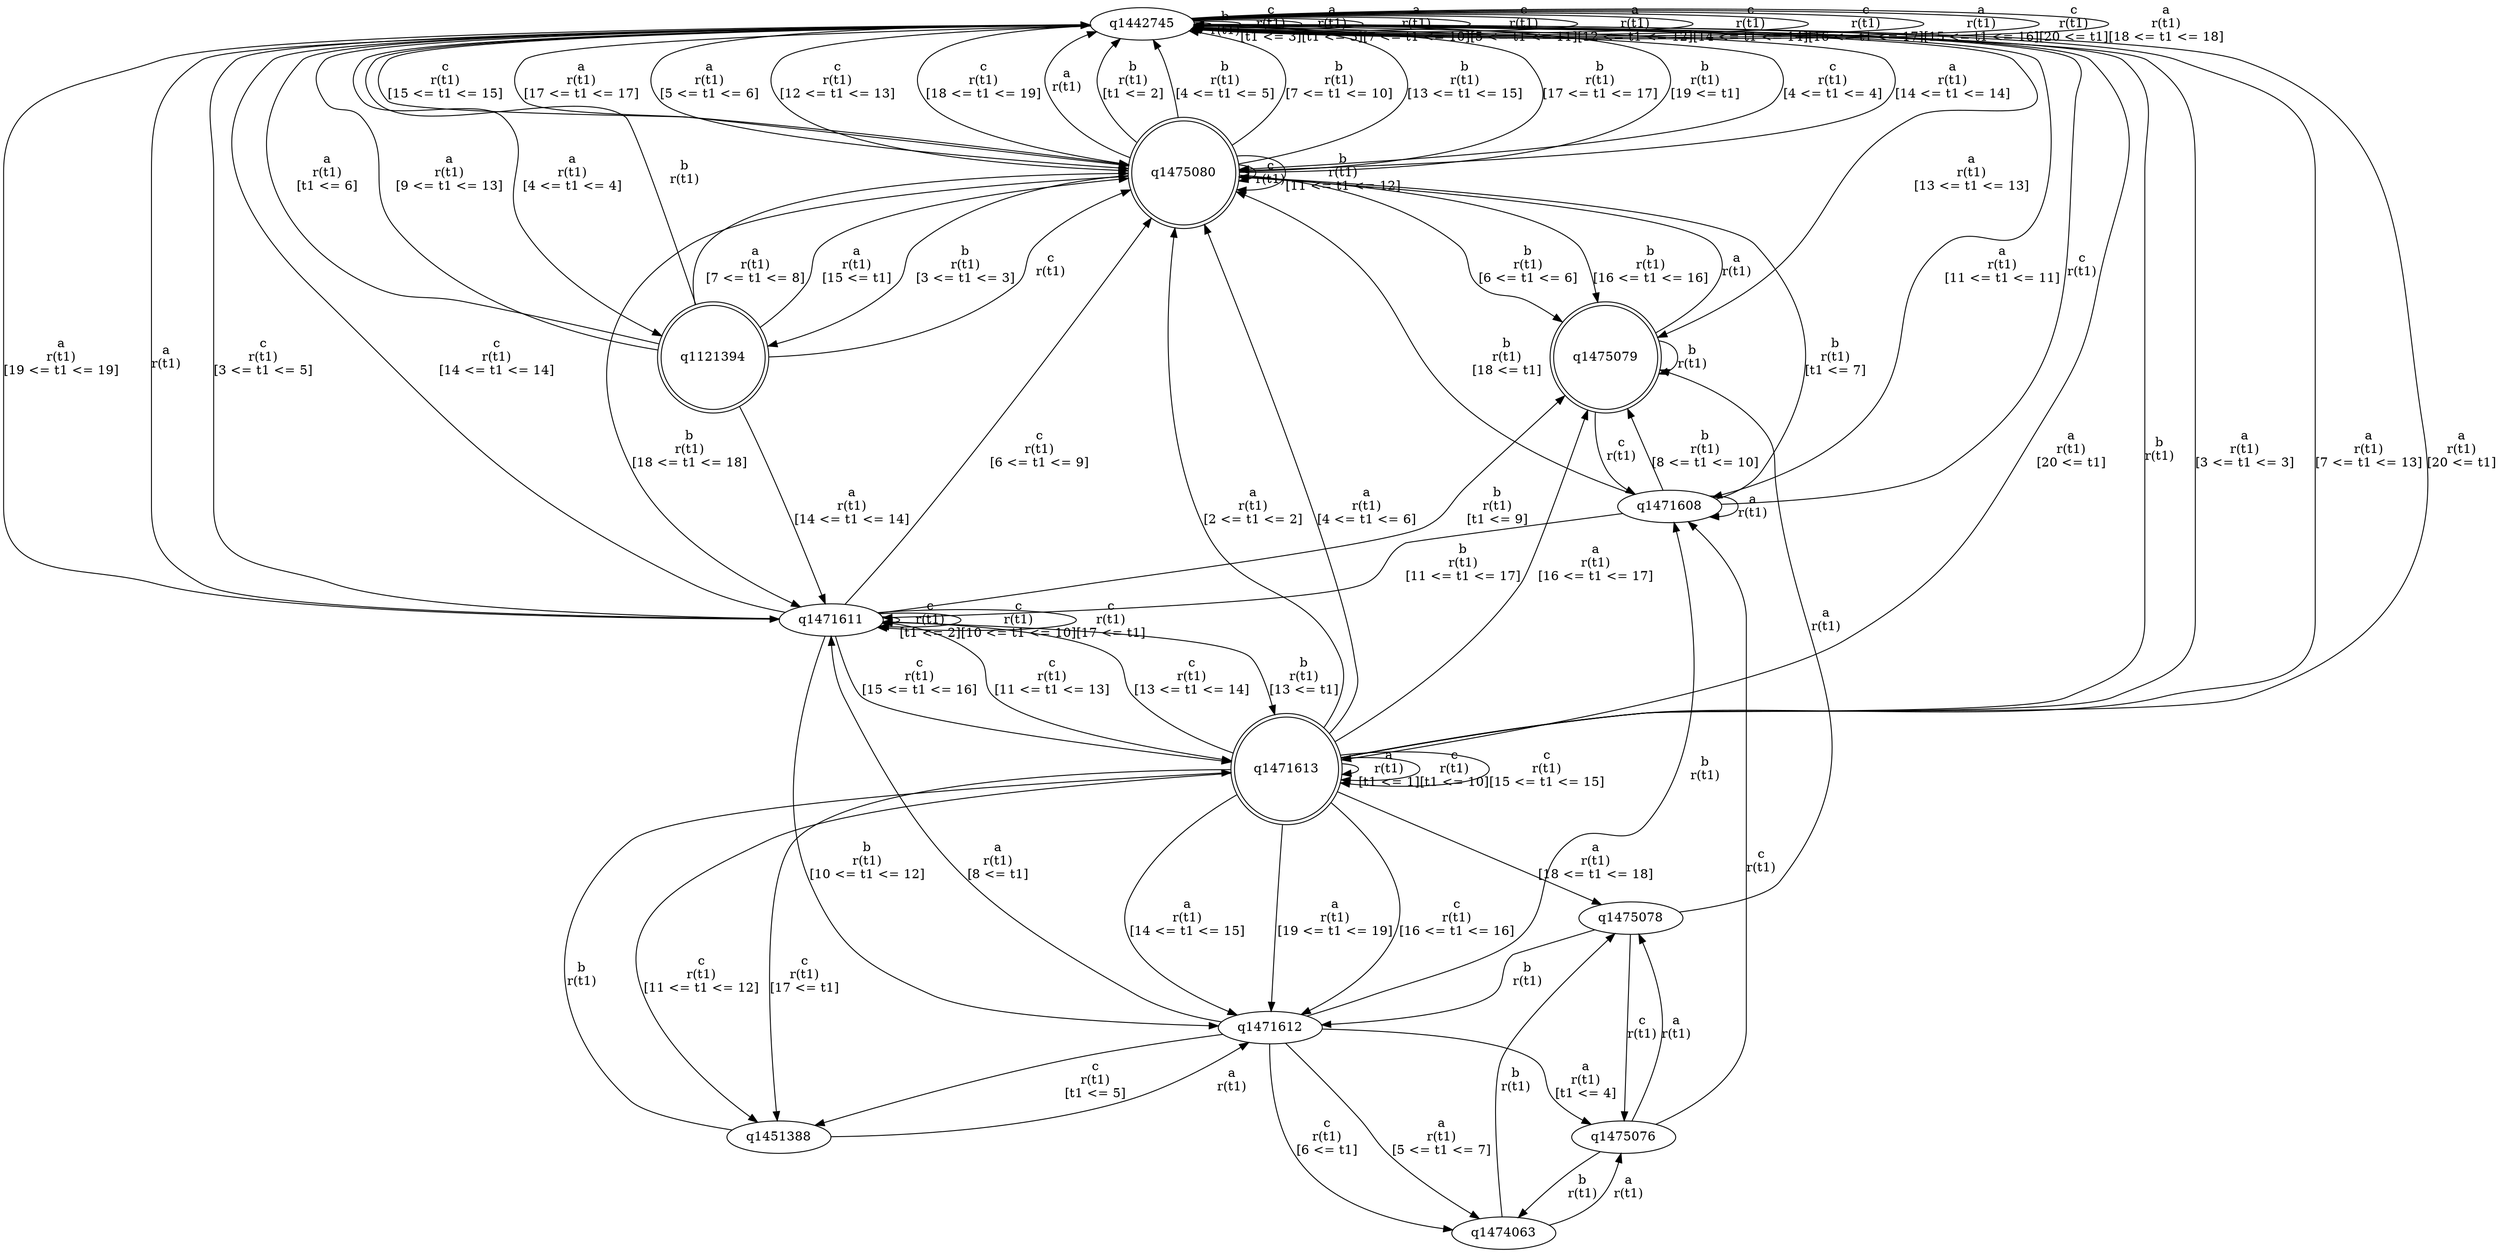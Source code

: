 digraph "tests_1/test8/solution101/solution_verwer" {
	q1442745[label=q1442745]
	q1475080[label=q1475080 shape=doublecircle]
	q1121394[label=q1121394 shape=doublecircle]
	q1471611[label=q1471611]
	q1475079[label=q1475079 shape=doublecircle]
	q1471608[label=q1471608]
	q1471612[label=q1471612]
	q1451388[label=q1451388]
	q1471613[label=q1471613 shape=doublecircle]
	q1475078[label=q1475078]
	q1475076[label=q1475076]
	q1474063[label=q1474063]
	q1442745 -> q1442745[label="b\nr(t1)\n"]
	q1442745 -> q1442745[label="c\nr(t1)\n[t1 <= 3]"]
	q1442745 -> q1442745[label="a\nr(t1)\n[t1 <= 3]"]
	q1442745 -> q1475080[label="c\nr(t1)\n[4 <= t1 <= 4]"]
	q1475080 -> q1442745[label="a\nr(t1)\n"]
	q1475080 -> q1475080[label="c\nr(t1)\n"]
	q1475080 -> q1442745[label="b\nr(t1)\n[t1 <= 2]"]
	q1475080 -> q1121394[label="b\nr(t1)\n[3 <= t1 <= 3]"]
	q1121394 -> q1442745[label="b\nr(t1)\n"]
	q1121394 -> q1475080[label="c\nr(t1)\n"]
	q1121394 -> q1442745[label="a\nr(t1)\n[t1 <= 6]"]
	q1121394 -> q1475080[label="a\nr(t1)\n[7 <= t1 <= 8]"]
	q1121394 -> q1442745[label="a\nr(t1)\n[9 <= t1 <= 13]"]
	q1121394 -> q1471611[label="a\nr(t1)\n[14 <= t1 <= 14]"]
	q1471611 -> q1442745[label="a\nr(t1)\n"]
	q1471611 -> q1475079[label="b\nr(t1)\n[t1 <= 9]"]
	q1475079 -> q1471608[label="c\nr(t1)\n"]
	q1471608 -> q1442745[label="c\nr(t1)\n"]
	q1471608 -> q1471608[label="a\nr(t1)\n"]
	q1471608 -> q1475080[label="b\nr(t1)\n[t1 <= 7]"]
	q1471608 -> q1475079[label="b\nr(t1)\n[8 <= t1 <= 10]"]
	q1471608 -> q1475080[label="b\nr(t1)\n[18 <= t1]"]
	q1471608 -> q1471611[label="b\nr(t1)\n[11 <= t1 <= 17]"]
	q1475079 -> q1475080[label="a\nr(t1)\n"]
	q1475079 -> q1475079[label="b\nr(t1)\n"]
	q1471611 -> q1471611[label="c\nr(t1)\n[t1 <= 2]"]
	q1471611 -> q1471612[label="b\nr(t1)\n[10 <= t1 <= 12]"]
	q1471612 -> q1471608[label="b\nr(t1)\n"]
	q1471612 -> q1471611[label="a\nr(t1)\n[8 <= t1]"]
	q1471612 -> q1451388[label="c\nr(t1)\n[t1 <= 5]"]
	q1451388 -> q1471613[label="b\nr(t1)\n"]
	q1471613 -> q1442745[label="b\nr(t1)\n"]
	q1471613 -> q1471613[label="a\nr(t1)\n[t1 <= 1]"]
	q1471613 -> q1471613[label="c\nr(t1)\n[t1 <= 10]"]
	q1471613 -> q1475080[label="a\nr(t1)\n[2 <= t1 <= 2]"]
	q1471613 -> q1451388[label="c\nr(t1)\n[11 <= t1 <= 12]"]
	q1471613 -> q1442745[label="a\nr(t1)\n[3 <= t1 <= 3]"]
	q1471613 -> q1471611[label="c\nr(t1)\n[13 <= t1 <= 14]"]
	q1471613 -> q1475080[label="a\nr(t1)\n[4 <= t1 <= 6]"]
	q1471613 -> q1471613[label="c\nr(t1)\n[15 <= t1 <= 15]"]
	q1471613 -> q1442745[label="a\nr(t1)\n[7 <= t1 <= 13]"]
	q1471613 -> q1471612[label="a\nr(t1)\n[14 <= t1 <= 15]"]
	q1471613 -> q1475079[label="a\nr(t1)\n[16 <= t1 <= 17]"]
	q1471613 -> q1475078[label="a\nr(t1)\n[18 <= t1 <= 18]"]
	q1475078 -> q1471612[label="b\nr(t1)\n"]
	q1475078 -> q1475079[label="a\nr(t1)\n"]
	q1475078 -> q1475076[label="c\nr(t1)\n"]
	q1475076 -> q1474063[label="b\nr(t1)\n"]
	q1474063 -> q1475078[label="b\nr(t1)\n"]
	q1474063 -> q1475076[label="a\nr(t1)\n"]
	q1475076 -> q1471608[label="c\nr(t1)\n"]
	q1475076 -> q1475078[label="a\nr(t1)\n"]
	q1471613 -> q1471612[label="a\nr(t1)\n[19 <= t1 <= 19]"]
	q1471613 -> q1442745[label="a\nr(t1)\n[20 <= t1]"]
	q1471613 -> q1471612[label="c\nr(t1)\n[16 <= t1 <= 16]"]
	q1471613 -> q1451388[label="c\nr(t1)\n[17 <= t1]"]
	q1451388 -> q1471612[label="a\nr(t1)\n"]
	q1471612 -> q1474063[label="c\nr(t1)\n[6 <= t1]"]
	q1471612 -> q1475076[label="a\nr(t1)\n[t1 <= 4]"]
	q1471612 -> q1474063[label="a\nr(t1)\n[5 <= t1 <= 7]"]
	q1471611 -> q1471613[label="b\nr(t1)\n[13 <= t1]"]
	q1471611 -> q1442745[label="c\nr(t1)\n[3 <= t1 <= 5]"]
	q1471611 -> q1475080[label="c\nr(t1)\n[6 <= t1 <= 9]"]
	q1471611 -> q1471611[label="c\nr(t1)\n[10 <= t1 <= 10]"]
	q1471611 -> q1442745[label="c\nr(t1)\n[14 <= t1 <= 14]"]
	q1471611 -> q1471613[label="c\nr(t1)\n[15 <= t1 <= 16]"]
	q1471611 -> q1471611[label="c\nr(t1)\n[17 <= t1]"]
	q1471611 -> q1471613[label="c\nr(t1)\n[11 <= t1 <= 13]"]
	q1121394 -> q1475080[label="a\nr(t1)\n[15 <= t1]"]
	q1475080 -> q1442745[label="b\nr(t1)\n[4 <= t1 <= 5]"]
	q1475080 -> q1475079[label="b\nr(t1)\n[6 <= t1 <= 6]"]
	q1475080 -> q1442745[label="b\nr(t1)\n[7 <= t1 <= 10]"]
	q1475080 -> q1475080[label="b\nr(t1)\n[11 <= t1 <= 12]"]
	q1475080 -> q1442745[label="b\nr(t1)\n[13 <= t1 <= 15]"]
	q1475080 -> q1475079[label="b\nr(t1)\n[16 <= t1 <= 16]"]
	q1475080 -> q1442745[label="b\nr(t1)\n[17 <= t1 <= 17]"]
	q1475080 -> q1471611[label="b\nr(t1)\n[18 <= t1 <= 18]"]
	q1475080 -> q1442745[label="b\nr(t1)\n[19 <= t1]"]
	q1442745 -> q1121394[label="a\nr(t1)\n[4 <= t1 <= 4]"]
	q1442745 -> q1442745[label="a\nr(t1)\n[7 <= t1 <= 10]"]
	q1442745 -> q1471608[label="a\nr(t1)\n[11 <= t1 <= 11]"]
	q1442745 -> q1442745[label="c\nr(t1)\n[5 <= t1 <= 11]"]
	q1442745 -> q1442745[label="a\nr(t1)\n[12 <= t1 <= 12]"]
	q1442745 -> q1475079[label="a\nr(t1)\n[13 <= t1 <= 13]"]
	q1442745 -> q1442745[label="c\nr(t1)\n[14 <= t1 <= 14]"]
	q1442745 -> q1475080[label="a\nr(t1)\n[14 <= t1 <= 14]"]
	q1442745 -> q1475080[label="c\nr(t1)\n[15 <= t1 <= 15]"]
	q1442745 -> q1442745[label="c\nr(t1)\n[16 <= t1 <= 17]"]
	q1442745 -> q1442745[label="a\nr(t1)\n[15 <= t1 <= 16]"]
	q1442745 -> q1475080[label="a\nr(t1)\n[17 <= t1 <= 17]"]
	q1442745 -> q1442745[label="c\nr(t1)\n[20 <= t1]"]
	q1442745 -> q1442745[label="a\nr(t1)\n[18 <= t1 <= 18]"]
	q1442745 -> q1471611[label="a\nr(t1)\n[19 <= t1 <= 19]"]
	q1442745 -> q1471613[label="a\nr(t1)\n[20 <= t1]"]
	q1442745 -> q1475080[label="a\nr(t1)\n[5 <= t1 <= 6]"]
	q1442745 -> q1475080[label="c\nr(t1)\n[12 <= t1 <= 13]"]
	q1442745 -> q1475080[label="c\nr(t1)\n[18 <= t1 <= 19]"]
}
